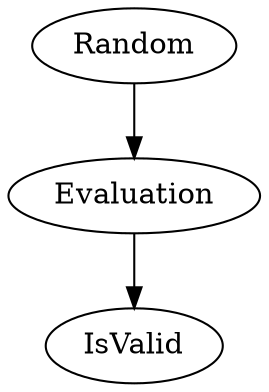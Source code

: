 digraph {
    Input[label="Random"]
    Evaluation
    Analysis[label="IsValid"]

    Input -> Evaluation
    Evaluation -> Analysis

}
